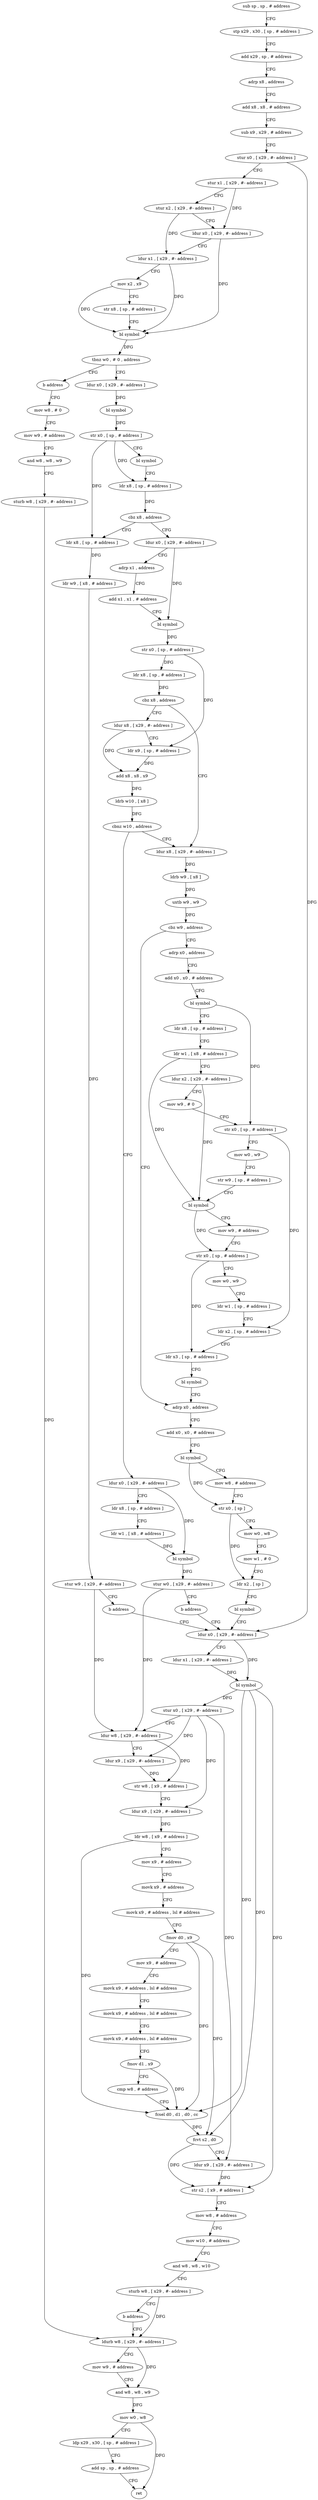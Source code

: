 digraph "func" {
"4282680" [label = "sub sp , sp , # address" ]
"4282684" [label = "stp x29 , x30 , [ sp , # address ]" ]
"4282688" [label = "add x29 , sp , # address" ]
"4282692" [label = "adrp x8 , address" ]
"4282696" [label = "add x8 , x8 , # address" ]
"4282700" [label = "sub x9 , x29 , # address" ]
"4282704" [label = "stur x0 , [ x29 , #- address ]" ]
"4282708" [label = "stur x1 , [ x29 , #- address ]" ]
"4282712" [label = "stur x2 , [ x29 , #- address ]" ]
"4282716" [label = "ldur x0 , [ x29 , #- address ]" ]
"4282720" [label = "ldur x1 , [ x29 , #- address ]" ]
"4282724" [label = "mov x2 , x9" ]
"4282728" [label = "str x8 , [ sp , # address ]" ]
"4282732" [label = "bl symbol" ]
"4282736" [label = "tbnz w0 , # 0 , address" ]
"4282744" [label = "ldur x0 , [ x29 , #- address ]" ]
"4282740" [label = "b address" ]
"4282748" [label = "bl symbol" ]
"4282752" [label = "str x0 , [ sp , # address ]" ]
"4282756" [label = "bl symbol" ]
"4282760" [label = "ldr x8 , [ sp , # address ]" ]
"4282764" [label = "cbz x8 , address" ]
"4282784" [label = "ldur x0 , [ x29 , #- address ]" ]
"4282768" [label = "ldr x8 , [ sp , # address ]" ]
"4283092" [label = "mov w8 , # 0" ]
"4282788" [label = "adrp x1 , address" ]
"4282792" [label = "add x1 , x1 , # address" ]
"4282796" [label = "bl symbol" ]
"4282800" [label = "str x0 , [ sp , # address ]" ]
"4282804" [label = "ldr x8 , [ sp , # address ]" ]
"4282808" [label = "cbz x8 , address" ]
"4282856" [label = "ldur x8 , [ x29 , #- address ]" ]
"4282812" [label = "ldur x8 , [ x29 , #- address ]" ]
"4282772" [label = "ldr w9 , [ x8 , # address ]" ]
"4282776" [label = "stur w9 , [ x29 , #- address ]" ]
"4282780" [label = "b address" ]
"4282980" [label = "ldur x0 , [ x29 , #- address ]" ]
"4283096" [label = "mov w9 , # address" ]
"4283100" [label = "and w8 , w8 , w9" ]
"4283104" [label = "sturb w8 , [ x29 , #- address ]" ]
"4283108" [label = "ldurb w8 , [ x29 , #- address ]" ]
"4282860" [label = "ldrb w9 , [ x8 ]" ]
"4282864" [label = "uxtb w9 , w9" ]
"4282868" [label = "cbz w9 , address" ]
"4282944" [label = "adrp x0 , address" ]
"4282872" [label = "adrp x0 , address" ]
"4282816" [label = "ldr x9 , [ sp , # address ]" ]
"4282820" [label = "add x8 , x8 , x9" ]
"4282824" [label = "ldrb w10 , [ x8 ]" ]
"4282828" [label = "cbnz w10 , address" ]
"4282832" [label = "ldur x0 , [ x29 , #- address ]" ]
"4282984" [label = "ldur x1 , [ x29 , #- address ]" ]
"4282988" [label = "bl symbol" ]
"4282992" [label = "stur x0 , [ x29 , #- address ]" ]
"4282996" [label = "ldur w8 , [ x29 , #- address ]" ]
"4283000" [label = "ldur x9 , [ x29 , #- address ]" ]
"4283004" [label = "str w8 , [ x9 , # address ]" ]
"4283008" [label = "ldur x9 , [ x29 , #- address ]" ]
"4283012" [label = "ldr w8 , [ x9 , # address ]" ]
"4283016" [label = "mov x9 , # address" ]
"4283020" [label = "movk x9 , # address" ]
"4283024" [label = "movk x9 , # address , lsl # address" ]
"4283028" [label = "fmov d0 , x9" ]
"4283032" [label = "mov x9 , # address" ]
"4283036" [label = "movk x9 , # address , lsl # address" ]
"4283040" [label = "movk x9 , # address , lsl # address" ]
"4283044" [label = "movk x9 , # address , lsl # address" ]
"4283048" [label = "fmov d1 , x9" ]
"4283052" [label = "cmp w8 , # address" ]
"4283056" [label = "fcsel d0 , d1 , d0 , cc" ]
"4283060" [label = "fcvt s2 , d0" ]
"4283064" [label = "ldur x9 , [ x29 , #- address ]" ]
"4283068" [label = "str s2 , [ x9 , # address ]" ]
"4283072" [label = "mov w8 , # address" ]
"4283076" [label = "mov w10 , # address" ]
"4283080" [label = "and w8 , w8 , w10" ]
"4283084" [label = "sturb w8 , [ x29 , #- address ]" ]
"4283088" [label = "b address" ]
"4282948" [label = "add x0 , x0 , # address" ]
"4282952" [label = "bl symbol" ]
"4282956" [label = "mov w8 , # address" ]
"4282960" [label = "str x0 , [ sp ]" ]
"4282964" [label = "mov w0 , w8" ]
"4282968" [label = "mov w1 , # 0" ]
"4282972" [label = "ldr x2 , [ sp ]" ]
"4282976" [label = "bl symbol" ]
"4282876" [label = "add x0 , x0 , # address" ]
"4282880" [label = "bl symbol" ]
"4282884" [label = "ldr x8 , [ sp , # address ]" ]
"4282888" [label = "ldr w1 , [ x8 , # address ]" ]
"4282892" [label = "ldur x2 , [ x29 , #- address ]" ]
"4282896" [label = "mov w9 , # 0" ]
"4282900" [label = "str x0 , [ sp , # address ]" ]
"4282904" [label = "mov w0 , w9" ]
"4282908" [label = "str w9 , [ sp , # address ]" ]
"4282912" [label = "bl symbol" ]
"4282916" [label = "mov w9 , # address" ]
"4282920" [label = "str x0 , [ sp , # address ]" ]
"4282924" [label = "mov w0 , w9" ]
"4282928" [label = "ldr w1 , [ sp , # address ]" ]
"4282932" [label = "ldr x2 , [ sp , # address ]" ]
"4282936" [label = "ldr x3 , [ sp , # address ]" ]
"4282940" [label = "bl symbol" ]
"4282836" [label = "ldr x8 , [ sp , # address ]" ]
"4282840" [label = "ldr w1 , [ x8 , # address ]" ]
"4282844" [label = "bl symbol" ]
"4282848" [label = "stur w0 , [ x29 , #- address ]" ]
"4282852" [label = "b address" ]
"4283112" [label = "mov w9 , # address" ]
"4283116" [label = "and w8 , w8 , w9" ]
"4283120" [label = "mov w0 , w8" ]
"4283124" [label = "ldp x29 , x30 , [ sp , # address ]" ]
"4283128" [label = "add sp , sp , # address" ]
"4283132" [label = "ret" ]
"4282680" -> "4282684" [ label = "CFG" ]
"4282684" -> "4282688" [ label = "CFG" ]
"4282688" -> "4282692" [ label = "CFG" ]
"4282692" -> "4282696" [ label = "CFG" ]
"4282696" -> "4282700" [ label = "CFG" ]
"4282700" -> "4282704" [ label = "CFG" ]
"4282704" -> "4282708" [ label = "CFG" ]
"4282704" -> "4282980" [ label = "DFG" ]
"4282708" -> "4282712" [ label = "CFG" ]
"4282708" -> "4282716" [ label = "DFG" ]
"4282712" -> "4282716" [ label = "CFG" ]
"4282712" -> "4282720" [ label = "DFG" ]
"4282716" -> "4282720" [ label = "CFG" ]
"4282716" -> "4282732" [ label = "DFG" ]
"4282720" -> "4282724" [ label = "CFG" ]
"4282720" -> "4282732" [ label = "DFG" ]
"4282724" -> "4282728" [ label = "CFG" ]
"4282724" -> "4282732" [ label = "DFG" ]
"4282728" -> "4282732" [ label = "CFG" ]
"4282732" -> "4282736" [ label = "DFG" ]
"4282736" -> "4282744" [ label = "CFG" ]
"4282736" -> "4282740" [ label = "CFG" ]
"4282744" -> "4282748" [ label = "DFG" ]
"4282740" -> "4283092" [ label = "CFG" ]
"4282748" -> "4282752" [ label = "DFG" ]
"4282752" -> "4282756" [ label = "CFG" ]
"4282752" -> "4282760" [ label = "DFG" ]
"4282752" -> "4282768" [ label = "DFG" ]
"4282756" -> "4282760" [ label = "CFG" ]
"4282760" -> "4282764" [ label = "DFG" ]
"4282764" -> "4282784" [ label = "CFG" ]
"4282764" -> "4282768" [ label = "CFG" ]
"4282784" -> "4282788" [ label = "CFG" ]
"4282784" -> "4282796" [ label = "DFG" ]
"4282768" -> "4282772" [ label = "DFG" ]
"4283092" -> "4283096" [ label = "CFG" ]
"4282788" -> "4282792" [ label = "CFG" ]
"4282792" -> "4282796" [ label = "CFG" ]
"4282796" -> "4282800" [ label = "DFG" ]
"4282800" -> "4282804" [ label = "DFG" ]
"4282800" -> "4282816" [ label = "DFG" ]
"4282804" -> "4282808" [ label = "DFG" ]
"4282808" -> "4282856" [ label = "CFG" ]
"4282808" -> "4282812" [ label = "CFG" ]
"4282856" -> "4282860" [ label = "DFG" ]
"4282812" -> "4282816" [ label = "CFG" ]
"4282812" -> "4282820" [ label = "DFG" ]
"4282772" -> "4282776" [ label = "DFG" ]
"4282776" -> "4282780" [ label = "CFG" ]
"4282776" -> "4282996" [ label = "DFG" ]
"4282780" -> "4282980" [ label = "CFG" ]
"4282980" -> "4282984" [ label = "CFG" ]
"4282980" -> "4282988" [ label = "DFG" ]
"4283096" -> "4283100" [ label = "CFG" ]
"4283100" -> "4283104" [ label = "CFG" ]
"4283104" -> "4283108" [ label = "DFG" ]
"4283108" -> "4283112" [ label = "CFG" ]
"4283108" -> "4283116" [ label = "DFG" ]
"4282860" -> "4282864" [ label = "DFG" ]
"4282864" -> "4282868" [ label = "DFG" ]
"4282868" -> "4282944" [ label = "CFG" ]
"4282868" -> "4282872" [ label = "CFG" ]
"4282944" -> "4282948" [ label = "CFG" ]
"4282872" -> "4282876" [ label = "CFG" ]
"4282816" -> "4282820" [ label = "DFG" ]
"4282820" -> "4282824" [ label = "DFG" ]
"4282824" -> "4282828" [ label = "DFG" ]
"4282828" -> "4282856" [ label = "CFG" ]
"4282828" -> "4282832" [ label = "CFG" ]
"4282832" -> "4282836" [ label = "CFG" ]
"4282832" -> "4282844" [ label = "DFG" ]
"4282984" -> "4282988" [ label = "DFG" ]
"4282988" -> "4282992" [ label = "DFG" ]
"4282988" -> "4283056" [ label = "DFG" ]
"4282988" -> "4283060" [ label = "DFG" ]
"4282988" -> "4283068" [ label = "DFG" ]
"4282992" -> "4282996" [ label = "CFG" ]
"4282992" -> "4283000" [ label = "DFG" ]
"4282992" -> "4283008" [ label = "DFG" ]
"4282992" -> "4283064" [ label = "DFG" ]
"4282996" -> "4283000" [ label = "CFG" ]
"4282996" -> "4283004" [ label = "DFG" ]
"4283000" -> "4283004" [ label = "DFG" ]
"4283004" -> "4283008" [ label = "CFG" ]
"4283008" -> "4283012" [ label = "DFG" ]
"4283012" -> "4283016" [ label = "CFG" ]
"4283012" -> "4283056" [ label = "DFG" ]
"4283016" -> "4283020" [ label = "CFG" ]
"4283020" -> "4283024" [ label = "CFG" ]
"4283024" -> "4283028" [ label = "CFG" ]
"4283028" -> "4283032" [ label = "CFG" ]
"4283028" -> "4283056" [ label = "DFG" ]
"4283028" -> "4283060" [ label = "DFG" ]
"4283032" -> "4283036" [ label = "CFG" ]
"4283036" -> "4283040" [ label = "CFG" ]
"4283040" -> "4283044" [ label = "CFG" ]
"4283044" -> "4283048" [ label = "CFG" ]
"4283048" -> "4283052" [ label = "CFG" ]
"4283048" -> "4283056" [ label = "DFG" ]
"4283052" -> "4283056" [ label = "CFG" ]
"4283056" -> "4283060" [ label = "DFG" ]
"4283060" -> "4283064" [ label = "CFG" ]
"4283060" -> "4283068" [ label = "DFG" ]
"4283064" -> "4283068" [ label = "DFG" ]
"4283068" -> "4283072" [ label = "CFG" ]
"4283072" -> "4283076" [ label = "CFG" ]
"4283076" -> "4283080" [ label = "CFG" ]
"4283080" -> "4283084" [ label = "CFG" ]
"4283084" -> "4283088" [ label = "CFG" ]
"4283084" -> "4283108" [ label = "DFG" ]
"4283088" -> "4283108" [ label = "CFG" ]
"4282948" -> "4282952" [ label = "CFG" ]
"4282952" -> "4282956" [ label = "CFG" ]
"4282952" -> "4282960" [ label = "DFG" ]
"4282956" -> "4282960" [ label = "CFG" ]
"4282960" -> "4282964" [ label = "CFG" ]
"4282960" -> "4282972" [ label = "DFG" ]
"4282964" -> "4282968" [ label = "CFG" ]
"4282968" -> "4282972" [ label = "CFG" ]
"4282972" -> "4282976" [ label = "CFG" ]
"4282976" -> "4282980" [ label = "CFG" ]
"4282876" -> "4282880" [ label = "CFG" ]
"4282880" -> "4282884" [ label = "CFG" ]
"4282880" -> "4282900" [ label = "DFG" ]
"4282884" -> "4282888" [ label = "CFG" ]
"4282888" -> "4282892" [ label = "CFG" ]
"4282888" -> "4282912" [ label = "DFG" ]
"4282892" -> "4282896" [ label = "CFG" ]
"4282892" -> "4282912" [ label = "DFG" ]
"4282896" -> "4282900" [ label = "CFG" ]
"4282900" -> "4282904" [ label = "CFG" ]
"4282900" -> "4282932" [ label = "DFG" ]
"4282904" -> "4282908" [ label = "CFG" ]
"4282908" -> "4282912" [ label = "CFG" ]
"4282912" -> "4282916" [ label = "CFG" ]
"4282912" -> "4282920" [ label = "DFG" ]
"4282916" -> "4282920" [ label = "CFG" ]
"4282920" -> "4282924" [ label = "CFG" ]
"4282920" -> "4282936" [ label = "DFG" ]
"4282924" -> "4282928" [ label = "CFG" ]
"4282928" -> "4282932" [ label = "CFG" ]
"4282932" -> "4282936" [ label = "CFG" ]
"4282936" -> "4282940" [ label = "CFG" ]
"4282940" -> "4282944" [ label = "CFG" ]
"4282836" -> "4282840" [ label = "CFG" ]
"4282840" -> "4282844" [ label = "DFG" ]
"4282844" -> "4282848" [ label = "DFG" ]
"4282848" -> "4282852" [ label = "CFG" ]
"4282848" -> "4282996" [ label = "DFG" ]
"4282852" -> "4282980" [ label = "CFG" ]
"4283112" -> "4283116" [ label = "CFG" ]
"4283116" -> "4283120" [ label = "DFG" ]
"4283120" -> "4283124" [ label = "CFG" ]
"4283120" -> "4283132" [ label = "DFG" ]
"4283124" -> "4283128" [ label = "CFG" ]
"4283128" -> "4283132" [ label = "CFG" ]
}
